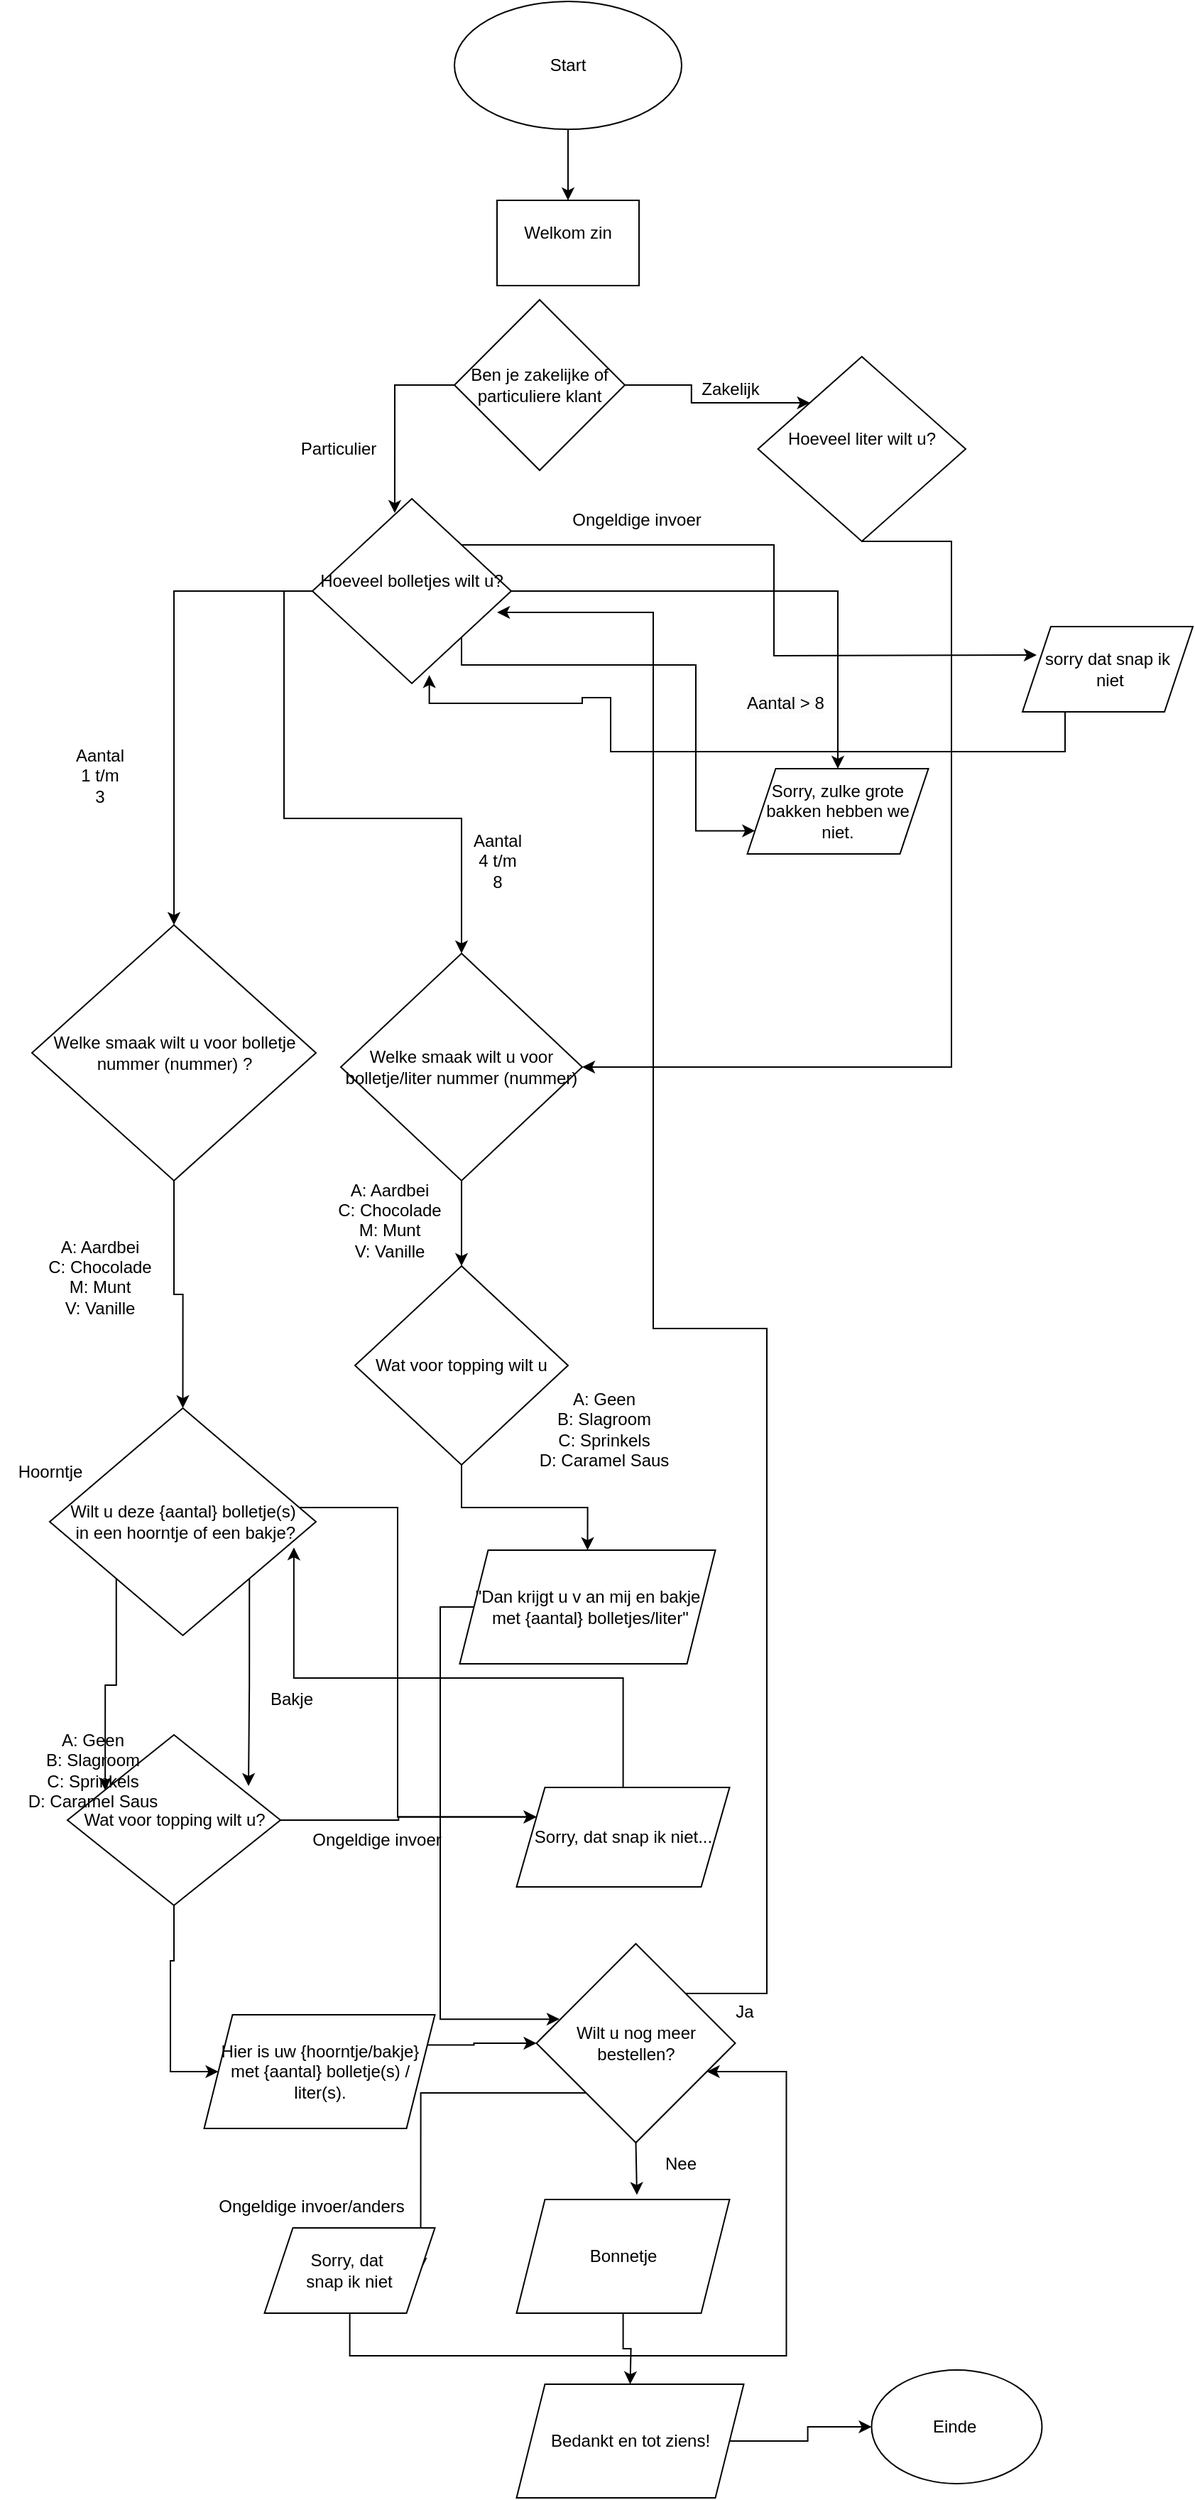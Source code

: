 <mxfile version="24.6.2" type="device">
  <diagram name="Pagina-1" id="2rsMsBV10NN7m0v9cmO4">
    <mxGraphModel dx="1750" dy="870" grid="1" gridSize="10" guides="1" tooltips="1" connect="1" arrows="1" fold="1" page="1" pageScale="1" pageWidth="827" pageHeight="1169" math="0" shadow="0">
      <root>
        <mxCell id="0" />
        <mxCell id="1" parent="0" />
        <mxCell id="YQT9bF_HIkWLTDOw1lmp-8" style="edgeStyle=orthogonalEdgeStyle;rounded=0;orthogonalLoop=1;jettySize=auto;html=1;exitX=0.5;exitY=1;exitDx=0;exitDy=0;entryX=0.5;entryY=0;entryDx=0;entryDy=0;" parent="1" source="YQT9bF_HIkWLTDOw1lmp-4" target="YQT9bF_HIkWLTDOw1lmp-7" edge="1">
          <mxGeometry relative="1" as="geometry" />
        </mxCell>
        <mxCell id="YQT9bF_HIkWLTDOw1lmp-4" value="Start" style="ellipse;whiteSpace=wrap;html=1;" parent="1" vertex="1">
          <mxGeometry x="340" y="10" width="160" height="90" as="geometry" />
        </mxCell>
        <mxCell id="YQT9bF_HIkWLTDOw1lmp-7" value="Welkom zin&lt;div&gt;&lt;br&gt;&lt;/div&gt;" style="rounded=0;whiteSpace=wrap;html=1;" parent="1" vertex="1">
          <mxGeometry x="370" y="150" width="100" height="60" as="geometry" />
        </mxCell>
        <mxCell id="BlB1RZ00LhgDGbWQuA9Q-24" style="edgeStyle=orthogonalEdgeStyle;rounded=0;orthogonalLoop=1;jettySize=auto;html=1;entryX=0.588;entryY=0.955;entryDx=0;entryDy=0;entryPerimeter=0;exitX=0.25;exitY=1;exitDx=0;exitDy=0;" parent="1" edge="1" target="jOECheKFQzNGMom73Tzw-1" source="YQT9bF_HIkWLTDOw1lmp-22">
          <mxGeometry relative="1" as="geometry">
            <mxPoint x="430" y="341.94" as="targetPoint" />
            <mxPoint x="770.023" y="378.06" as="sourcePoint" />
            <Array as="points">
              <mxPoint x="770" y="538" />
              <mxPoint x="450" y="538" />
              <mxPoint x="450" y="500" />
              <mxPoint x="430" y="500" />
              <mxPoint x="430" y="504" />
            </Array>
          </mxGeometry>
        </mxCell>
        <mxCell id="YQT9bF_HIkWLTDOw1lmp-22" value="sorry dat snap ik&lt;br&gt;&amp;nbsp;niet" style="shape=parallelogram;perimeter=parallelogramPerimeter;whiteSpace=wrap;html=1;fixedSize=1;" parent="1" vertex="1">
          <mxGeometry x="740" y="450" width="120" height="60" as="geometry" />
        </mxCell>
        <mxCell id="YQT9bF_HIkWLTDOw1lmp-30" value="Sorry, zulke grote bakken hebben we niet." style="shape=parallelogram;perimeter=parallelogramPerimeter;whiteSpace=wrap;html=1;fixedSize=1;" parent="1" vertex="1">
          <mxGeometry x="546.25" y="550" width="127.5" height="60" as="geometry" />
        </mxCell>
        <mxCell id="WGNCVHMDd5Py4phrD6J4-7" value="&quot;Dan krijgt u v an mij en bakje&lt;div&gt;&amp;nbsp;met {aantal} bolletjes/liter&quot;&lt;/div&gt;" style="shape=parallelogram;perimeter=parallelogramPerimeter;whiteSpace=wrap;html=1;fixedSize=1;" parent="1" vertex="1">
          <mxGeometry x="343.75" y="1100" width="180" height="80" as="geometry" />
        </mxCell>
        <mxCell id="jOECheKFQzNGMom73Tzw-21" style="edgeStyle=orthogonalEdgeStyle;rounded=0;orthogonalLoop=1;jettySize=auto;html=1;exitX=1;exitY=0.5;exitDx=0;exitDy=0;entryX=0.5;entryY=0;entryDx=0;entryDy=0;" parent="1" source="jOECheKFQzNGMom73Tzw-1" target="YQT9bF_HIkWLTDOw1lmp-30" edge="1">
          <mxGeometry relative="1" as="geometry" />
        </mxCell>
        <mxCell id="jOECheKFQzNGMom73Tzw-24" style="edgeStyle=orthogonalEdgeStyle;rounded=0;orthogonalLoop=1;jettySize=auto;html=1;exitX=1;exitY=0;exitDx=0;exitDy=0;entryX=0.5;entryY=0;entryDx=0;entryDy=0;" parent="1" source="jOECheKFQzNGMom73Tzw-1" edge="1">
          <mxGeometry relative="1" as="geometry">
            <mxPoint x="750" y="470" as="targetPoint" />
          </mxGeometry>
        </mxCell>
        <mxCell id="Pc3phLc8lNTFxIL4O3lG-28" style="edgeStyle=orthogonalEdgeStyle;rounded=0;orthogonalLoop=1;jettySize=auto;html=1;exitX=1;exitY=1;exitDx=0;exitDy=0;entryX=0;entryY=0.75;entryDx=0;entryDy=0;" parent="1" source="jOECheKFQzNGMom73Tzw-1" target="YQT9bF_HIkWLTDOw1lmp-30" edge="1">
          <mxGeometry relative="1" as="geometry">
            <Array as="points">
              <mxPoint x="510" y="477" />
              <mxPoint x="510" y="594" />
            </Array>
          </mxGeometry>
        </mxCell>
        <mxCell id="Pc3phLc8lNTFxIL4O3lG-29" style="edgeStyle=orthogonalEdgeStyle;rounded=0;orthogonalLoop=1;jettySize=auto;html=1;exitX=0;exitY=0.5;exitDx=0;exitDy=0;" parent="1" source="jOECheKFQzNGMom73Tzw-1" target="Pc3phLc8lNTFxIL4O3lG-26" edge="1">
          <mxGeometry relative="1" as="geometry" />
        </mxCell>
        <mxCell id="Pc3phLc8lNTFxIL4O3lG-31" style="edgeStyle=orthogonalEdgeStyle;rounded=0;orthogonalLoop=1;jettySize=auto;html=1;exitX=0;exitY=0.5;exitDx=0;exitDy=0;entryX=0.5;entryY=0;entryDx=0;entryDy=0;" parent="1" source="jOECheKFQzNGMom73Tzw-1" target="Pc3phLc8lNTFxIL4O3lG-30" edge="1">
          <mxGeometry relative="1" as="geometry" />
        </mxCell>
        <mxCell id="jOECheKFQzNGMom73Tzw-1" value="&lt;div&gt;&lt;span style=&quot;background-color: initial;&quot;&gt;Hoeveel bolletjes wilt u?&lt;/span&gt;&lt;br&gt;&lt;/div&gt;&lt;div&gt;&lt;span style=&quot;background-color: initial;&quot;&gt;&lt;br&gt;&lt;/span&gt;&lt;/div&gt;" style="rhombus;whiteSpace=wrap;html=1;" parent="1" vertex="1">
          <mxGeometry x="240" y="360" width="140" height="130" as="geometry" />
        </mxCell>
        <mxCell id="jOECheKFQzNGMom73Tzw-19" value="&lt;span style=&quot;text-wrap: wrap;&quot;&gt;Aantal 4 t/m 8&lt;/span&gt;" style="text;html=1;align=center;verticalAlign=middle;resizable=0;points=[];autosize=1;strokeColor=none;fillColor=none;" parent="1" vertex="1">
          <mxGeometry x="320" y="600" width="100" height="30" as="geometry" />
        </mxCell>
        <mxCell id="jOECheKFQzNGMom73Tzw-20" value="&lt;span style=&quot;text-wrap: wrap;&quot;&gt;Aantal 1 t/m 3&lt;/span&gt;" style="text;html=1;align=center;verticalAlign=middle;resizable=0;points=[];autosize=1;strokeColor=none;fillColor=none;" parent="1" vertex="1">
          <mxGeometry x="40" y="540" width="100" height="30" as="geometry" />
        </mxCell>
        <mxCell id="jOECheKFQzNGMom73Tzw-22" value="&lt;span style=&quot;color: rgb(0, 0, 0); font-family: Helvetica; font-size: 12px; font-style: normal; font-variant-ligatures: normal; font-variant-caps: normal; font-weight: 400; letter-spacing: normal; orphans: 2; text-align: center; text-indent: 0px; text-transform: none; widows: 2; word-spacing: 0px; -webkit-text-stroke-width: 0px; white-space: normal; background-color: rgb(251, 251, 251); text-decoration-thickness: initial; text-decoration-style: initial; text-decoration-color: initial; display: inline !important; float: none;&quot;&gt;Aantal &amp;gt; 8&lt;/span&gt;" style="text;whiteSpace=wrap;html=1;" parent="1" vertex="1">
          <mxGeometry x="543.75" y="490" width="90" height="40" as="geometry" />
        </mxCell>
        <mxCell id="jOECheKFQzNGMom73Tzw-25" value="Ongeldige invoer" style="text;html=1;align=center;verticalAlign=middle;resizable=0;points=[];autosize=1;strokeColor=none;fillColor=none;" parent="1" vertex="1">
          <mxGeometry x="412.75" y="360" width="110" height="30" as="geometry" />
        </mxCell>
        <mxCell id="Pc3phLc8lNTFxIL4O3lG-58" style="edgeStyle=orthogonalEdgeStyle;rounded=0;orthogonalLoop=1;jettySize=auto;html=1;entryX=0;entryY=0.25;entryDx=0;entryDy=0;" parent="1" source="jOECheKFQzNGMom73Tzw-26" target="Pc3phLc8lNTFxIL4O3lG-38" edge="1">
          <mxGeometry relative="1" as="geometry">
            <Array as="points">
              <mxPoint x="300" y="1070" />
              <mxPoint x="300" y="1288" />
            </Array>
          </mxGeometry>
        </mxCell>
        <mxCell id="jOECheKFQzNGMom73Tzw-26" value="Wilt u deze {aantal} bolletje(s)&lt;div&gt;&amp;nbsp;in een hoorntje&lt;span style=&quot;background-color: initial;&quot;&gt;&amp;nbsp;of een bakje?&lt;/span&gt;&lt;/div&gt;" style="rhombus;whiteSpace=wrap;html=1;" parent="1" vertex="1">
          <mxGeometry x="55" y="1000" width="187.5" height="160" as="geometry" />
        </mxCell>
        <mxCell id="Pc3phLc8lNTFxIL4O3lG-7" value="&lt;span style=&quot;text-wrap: wrap;&quot;&gt;Hoorntje&lt;/span&gt;" style="text;html=1;align=center;verticalAlign=middle;resizable=0;points=[];autosize=1;strokeColor=none;fillColor=none;" parent="1" vertex="1">
          <mxGeometry x="20" y="1030" width="70" height="30" as="geometry" />
        </mxCell>
        <mxCell id="Pc3phLc8lNTFxIL4O3lG-33" style="edgeStyle=orthogonalEdgeStyle;rounded=0;orthogonalLoop=1;jettySize=auto;html=1;exitX=0.5;exitY=1;exitDx=0;exitDy=0;entryX=0.5;entryY=0;entryDx=0;entryDy=0;" parent="1" source="Pc3phLc8lNTFxIL4O3lG-26" target="jOECheKFQzNGMom73Tzw-26" edge="1">
          <mxGeometry relative="1" as="geometry" />
        </mxCell>
        <mxCell id="Pc3phLc8lNTFxIL4O3lG-26" value="Welke smaak wilt u voor bolletje nummer (nummer) ?" style="rhombus;whiteSpace=wrap;html=1;" parent="1" vertex="1">
          <mxGeometry x="42.5" y="660" width="200" height="180" as="geometry" />
        </mxCell>
        <mxCell id="Pc3phLc8lNTFxIL4O3lG-71" style="edgeStyle=orthogonalEdgeStyle;rounded=0;orthogonalLoop=1;jettySize=auto;html=1;exitX=0.5;exitY=1;exitDx=0;exitDy=0;entryX=0.5;entryY=0;entryDx=0;entryDy=0;" parent="1" source="Pc3phLc8lNTFxIL4O3lG-30" target="Pc3phLc8lNTFxIL4O3lG-70" edge="1">
          <mxGeometry relative="1" as="geometry" />
        </mxCell>
        <mxCell id="Pc3phLc8lNTFxIL4O3lG-30" value="Welke smaak wilt u voor bolletje/liter nummer (nummer)" style="rhombus;whiteSpace=wrap;html=1;" parent="1" vertex="1">
          <mxGeometry x="260" y="680" width="170" height="160" as="geometry" />
        </mxCell>
        <mxCell id="Pc3phLc8lNTFxIL4O3lG-34" value="A: Aardbei&lt;div&gt;C: Chocolade&lt;/div&gt;&lt;div&gt;M: Munt&lt;br&gt;&lt;/div&gt;&lt;div&gt;V: Vanille&lt;/div&gt;&lt;div&gt;&lt;br&gt;&lt;/div&gt;" style="text;html=1;align=center;verticalAlign=middle;resizable=0;points=[];autosize=1;strokeColor=none;fillColor=none;" parent="1" vertex="1">
          <mxGeometry x="40" y="870" width="100" height="90" as="geometry" />
        </mxCell>
        <mxCell id="Pc3phLc8lNTFxIL4O3lG-37" value="&lt;span style=&quot;text-wrap: wrap;&quot;&gt;Bakje&lt;/span&gt;" style="text;html=1;align=center;verticalAlign=middle;resizable=0;points=[];autosize=1;strokeColor=none;fillColor=none;" parent="1" vertex="1">
          <mxGeometry x="200" y="1190" width="50" height="30" as="geometry" />
        </mxCell>
        <mxCell id="Pc3phLc8lNTFxIL4O3lG-38" value="Sorry, dat snap ik niet..." style="shape=parallelogram;perimeter=parallelogramPerimeter;whiteSpace=wrap;html=1;fixedSize=1;" parent="1" vertex="1">
          <mxGeometry x="383.75" y="1267" width="150" height="70" as="geometry" />
        </mxCell>
        <mxCell id="Pc3phLc8lNTFxIL4O3lG-40" style="edgeStyle=orthogonalEdgeStyle;rounded=0;orthogonalLoop=1;jettySize=auto;html=1;exitX=1;exitY=0.25;exitDx=0;exitDy=0;entryX=0;entryY=0.5;entryDx=0;entryDy=0;" parent="1" source="Pc3phLc8lNTFxIL4O3lG-41" target="Pc3phLc8lNTFxIL4O3lG-43" edge="1">
          <mxGeometry relative="1" as="geometry">
            <Array as="points">
              <mxPoint x="353.75" y="1448" />
              <mxPoint x="353.75" y="1447" />
            </Array>
          </mxGeometry>
        </mxCell>
        <mxCell id="Pc3phLc8lNTFxIL4O3lG-41" value="Hier is uw {hoorntje/bakje} met {aantal} bolletje(s) / liter(s)." style="shape=parallelogram;perimeter=parallelogramPerimeter;whiteSpace=wrap;html=1;fixedSize=1;" parent="1" vertex="1">
          <mxGeometry x="163.75" y="1427" width="162.5" height="80" as="geometry" />
        </mxCell>
        <mxCell id="Pc3phLc8lNTFxIL4O3lG-42" style="edgeStyle=orthogonalEdgeStyle;rounded=0;orthogonalLoop=1;jettySize=auto;html=1;exitX=0;exitY=1;exitDx=0;exitDy=0;entryX=1;entryY=0.5;entryDx=0;entryDy=0;" parent="1" source="Pc3phLc8lNTFxIL4O3lG-43" target="Pc3phLc8lNTFxIL4O3lG-50" edge="1">
          <mxGeometry relative="1" as="geometry" />
        </mxCell>
        <mxCell id="Pc3phLc8lNTFxIL4O3lG-43" value="Wilt u nog meer bestellen?" style="rhombus;whiteSpace=wrap;html=1;" parent="1" vertex="1">
          <mxGeometry x="397.75" y="1377" width="140" height="140" as="geometry" />
        </mxCell>
        <mxCell id="Pc3phLc8lNTFxIL4O3lG-45" style="edgeStyle=orthogonalEdgeStyle;rounded=0;orthogonalLoop=1;jettySize=auto;html=1;entryX=0.5;entryY=0;entryDx=0;entryDy=0;" parent="1" source="Pc3phLc8lNTFxIL4O3lG-46" edge="1">
          <mxGeometry relative="1" as="geometry">
            <mxPoint x="463.75" y="1687" as="targetPoint" />
          </mxGeometry>
        </mxCell>
        <mxCell id="Pc3phLc8lNTFxIL4O3lG-46" value="Bonnetje" style="shape=parallelogram;perimeter=parallelogramPerimeter;whiteSpace=wrap;html=1;fixedSize=1;" parent="1" vertex="1">
          <mxGeometry x="383.75" y="1557" width="150" height="80" as="geometry" />
        </mxCell>
        <mxCell id="Pc3phLc8lNTFxIL4O3lG-47" style="edgeStyle=orthogonalEdgeStyle;rounded=0;orthogonalLoop=1;jettySize=auto;html=1;exitX=0.5;exitY=1;exitDx=0;exitDy=0;entryX=0.565;entryY=-0.04;entryDx=0;entryDy=0;entryPerimeter=0;" parent="1" source="Pc3phLc8lNTFxIL4O3lG-43" target="Pc3phLc8lNTFxIL4O3lG-46" edge="1">
          <mxGeometry relative="1" as="geometry" />
        </mxCell>
        <mxCell id="Pc3phLc8lNTFxIL4O3lG-48" value="Nee" style="text;html=1;align=center;verticalAlign=middle;resizable=0;points=[];autosize=1;strokeColor=none;fillColor=none;" parent="1" vertex="1">
          <mxGeometry x="473.75" y="1517" width="50" height="30" as="geometry" />
        </mxCell>
        <mxCell id="Pc3phLc8lNTFxIL4O3lG-49" style="edgeStyle=orthogonalEdgeStyle;rounded=0;orthogonalLoop=1;jettySize=auto;html=1;" parent="1" source="Pc3phLc8lNTFxIL4O3lG-50" target="Pc3phLc8lNTFxIL4O3lG-43" edge="1">
          <mxGeometry relative="1" as="geometry">
            <Array as="points">
              <mxPoint x="266.75" y="1667" />
              <mxPoint x="573.75" y="1667" />
              <mxPoint x="573.75" y="1467" />
            </Array>
          </mxGeometry>
        </mxCell>
        <mxCell id="Pc3phLc8lNTFxIL4O3lG-50" value="Sorry, dat&amp;nbsp;&lt;div&gt;snap ik niet&lt;/div&gt;" style="shape=parallelogram;perimeter=parallelogramPerimeter;whiteSpace=wrap;html=1;fixedSize=1;" parent="1" vertex="1">
          <mxGeometry x="206.25" y="1577" width="120" height="60" as="geometry" />
        </mxCell>
        <mxCell id="Pc3phLc8lNTFxIL4O3lG-51" value="Ongeldige invoer/anders" style="text;html=1;align=center;verticalAlign=middle;resizable=0;points=[];autosize=1;strokeColor=none;fillColor=none;" parent="1" vertex="1">
          <mxGeometry x="163.75" y="1547" width="150" height="30" as="geometry" />
        </mxCell>
        <mxCell id="Pc3phLc8lNTFxIL4O3lG-53" value="Einde&amp;nbsp;" style="ellipse;whiteSpace=wrap;html=1;" parent="1" vertex="1">
          <mxGeometry x="633.75" y="1677" width="120" height="80" as="geometry" />
        </mxCell>
        <mxCell id="Pc3phLc8lNTFxIL4O3lG-54" value="" style="edgeStyle=orthogonalEdgeStyle;rounded=0;orthogonalLoop=1;jettySize=auto;html=1;" parent="1" source="Pc3phLc8lNTFxIL4O3lG-55" target="Pc3phLc8lNTFxIL4O3lG-53" edge="1">
          <mxGeometry relative="1" as="geometry" />
        </mxCell>
        <mxCell id="Pc3phLc8lNTFxIL4O3lG-55" value="Bedankt en tot ziens!" style="shape=parallelogram;perimeter=parallelogramPerimeter;whiteSpace=wrap;html=1;fixedSize=1;" parent="1" vertex="1">
          <mxGeometry x="383.75" y="1687" width="160" height="80" as="geometry" />
        </mxCell>
        <mxCell id="Pc3phLc8lNTFxIL4O3lG-59" value="Ongeldige invoer" style="text;html=1;align=center;verticalAlign=middle;resizable=0;points=[];autosize=1;strokeColor=none;fillColor=none;" parent="1" vertex="1">
          <mxGeometry x="230" y="1289" width="110" height="30" as="geometry" />
        </mxCell>
        <mxCell id="Pc3phLc8lNTFxIL4O3lG-63" style="edgeStyle=orthogonalEdgeStyle;rounded=0;orthogonalLoop=1;jettySize=auto;html=1;exitX=1;exitY=0.5;exitDx=0;exitDy=0;entryX=0;entryY=0.25;entryDx=0;entryDy=0;" parent="1" source="Pc3phLc8lNTFxIL4O3lG-60" target="Pc3phLc8lNTFxIL4O3lG-38" edge="1">
          <mxGeometry relative="1" as="geometry" />
        </mxCell>
        <mxCell id="Pc3phLc8lNTFxIL4O3lG-64" style="edgeStyle=orthogonalEdgeStyle;rounded=0;orthogonalLoop=1;jettySize=auto;html=1;exitX=0.5;exitY=1;exitDx=0;exitDy=0;entryX=0;entryY=0.5;entryDx=0;entryDy=0;" parent="1" source="Pc3phLc8lNTFxIL4O3lG-60" target="Pc3phLc8lNTFxIL4O3lG-41" edge="1">
          <mxGeometry relative="1" as="geometry">
            <mxPoint x="142" y="1470" as="targetPoint" />
            <Array as="points">
              <mxPoint x="143" y="1389" />
              <mxPoint x="140" y="1389" />
              <mxPoint x="140" y="1467" />
            </Array>
          </mxGeometry>
        </mxCell>
        <mxCell id="Pc3phLc8lNTFxIL4O3lG-60" value="Wat voor topping wilt u?" style="rhombus;whiteSpace=wrap;html=1;" parent="1" vertex="1">
          <mxGeometry x="67.5" y="1230" width="150" height="120" as="geometry" />
        </mxCell>
        <mxCell id="Pc3phLc8lNTFxIL4O3lG-61" style="edgeStyle=orthogonalEdgeStyle;rounded=0;orthogonalLoop=1;jettySize=auto;html=1;exitX=0;exitY=1;exitDx=0;exitDy=0;entryX=0.177;entryY=0.325;entryDx=0;entryDy=0;entryPerimeter=0;" parent="1" source="jOECheKFQzNGMom73Tzw-26" target="Pc3phLc8lNTFxIL4O3lG-60" edge="1">
          <mxGeometry relative="1" as="geometry" />
        </mxCell>
        <mxCell id="Pc3phLc8lNTFxIL4O3lG-62" style="edgeStyle=orthogonalEdgeStyle;rounded=0;orthogonalLoop=1;jettySize=auto;html=1;exitX=1;exitY=1;exitDx=0;exitDy=0;entryX=0.85;entryY=0.3;entryDx=0;entryDy=0;entryPerimeter=0;" parent="1" source="jOECheKFQzNGMom73Tzw-26" target="Pc3phLc8lNTFxIL4O3lG-60" edge="1">
          <mxGeometry relative="1" as="geometry" />
        </mxCell>
        <mxCell id="Pc3phLc8lNTFxIL4O3lG-66" value="A: Geen&lt;div&gt;B: Slagroom&lt;/div&gt;&lt;div&gt;C: Sprinkels&lt;/div&gt;&lt;div&gt;D: Caramel Saus&lt;/div&gt;" style="text;html=1;align=center;verticalAlign=middle;resizable=0;points=[];autosize=1;strokeColor=none;fillColor=none;" parent="1" vertex="1">
          <mxGeometry x="30" y="1220" width="110" height="70" as="geometry" />
        </mxCell>
        <mxCell id="Pc3phLc8lNTFxIL4O3lG-68" value="Ja" style="text;html=1;align=center;verticalAlign=middle;resizable=0;points=[];autosize=1;strokeColor=none;fillColor=none;" parent="1" vertex="1">
          <mxGeometry x="523.75" y="1410" width="40" height="30" as="geometry" />
        </mxCell>
        <mxCell id="Pc3phLc8lNTFxIL4O3lG-69" style="edgeStyle=orthogonalEdgeStyle;rounded=0;orthogonalLoop=1;jettySize=auto;html=1;exitX=1;exitY=0;exitDx=0;exitDy=0;entryX=0.929;entryY=0.615;entryDx=0;entryDy=0;entryPerimeter=0;" parent="1" source="Pc3phLc8lNTFxIL4O3lG-43" target="jOECheKFQzNGMom73Tzw-1" edge="1">
          <mxGeometry relative="1" as="geometry">
            <Array as="points">
              <mxPoint x="560" y="1412" />
              <mxPoint x="560" y="944" />
              <mxPoint x="480" y="944" />
            </Array>
          </mxGeometry>
        </mxCell>
        <mxCell id="Pc3phLc8lNTFxIL4O3lG-72" style="edgeStyle=orthogonalEdgeStyle;rounded=0;orthogonalLoop=1;jettySize=auto;html=1;exitX=0.5;exitY=1;exitDx=0;exitDy=0;entryX=0.5;entryY=0;entryDx=0;entryDy=0;" parent="1" source="Pc3phLc8lNTFxIL4O3lG-70" target="WGNCVHMDd5Py4phrD6J4-7" edge="1">
          <mxGeometry relative="1" as="geometry" />
        </mxCell>
        <mxCell id="Pc3phLc8lNTFxIL4O3lG-70" value="Wat voor topping wilt u" style="rhombus;whiteSpace=wrap;html=1;" parent="1" vertex="1">
          <mxGeometry x="270" y="900" width="150" height="140" as="geometry" />
        </mxCell>
        <mxCell id="Pc3phLc8lNTFxIL4O3lG-73" value="A: Geen&lt;div&gt;B: Slagroom&lt;/div&gt;&lt;div&gt;C: Sprinkels&lt;/div&gt;&lt;div&gt;D: Caramel Saus&lt;/div&gt;" style="text;html=1;align=center;verticalAlign=middle;resizable=0;points=[];autosize=1;strokeColor=none;fillColor=none;" parent="1" vertex="1">
          <mxGeometry x="390" y="980" width="110" height="70" as="geometry" />
        </mxCell>
        <mxCell id="Pc3phLc8lNTFxIL4O3lG-74" value="A: Aardbei&lt;div&gt;C: Chocolade&lt;/div&gt;&lt;div&gt;M: Munt&lt;br&gt;&lt;/div&gt;&lt;div&gt;V: Vanille&lt;/div&gt;&lt;div&gt;&lt;br&gt;&lt;/div&gt;" style="text;html=1;align=center;verticalAlign=middle;resizable=0;points=[];autosize=1;strokeColor=none;fillColor=none;" parent="1" vertex="1">
          <mxGeometry x="243.75" y="830" width="100" height="90" as="geometry" />
        </mxCell>
        <mxCell id="Pc3phLc8lNTFxIL4O3lG-76" style="edgeStyle=orthogonalEdgeStyle;rounded=0;orthogonalLoop=1;jettySize=auto;html=1;entryX=0.116;entryY=0.379;entryDx=0;entryDy=0;entryPerimeter=0;" parent="1" source="WGNCVHMDd5Py4phrD6J4-7" target="Pc3phLc8lNTFxIL4O3lG-43" edge="1">
          <mxGeometry relative="1" as="geometry">
            <Array as="points">
              <mxPoint x="330" y="1140" />
              <mxPoint x="330" y="1430" />
            </Array>
          </mxGeometry>
        </mxCell>
        <mxCell id="Pc3phLc8lNTFxIL4O3lG-77" style="edgeStyle=orthogonalEdgeStyle;rounded=0;orthogonalLoop=1;jettySize=auto;html=1;entryX=0.917;entryY=0.613;entryDx=0;entryDy=0;entryPerimeter=0;" parent="1" source="Pc3phLc8lNTFxIL4O3lG-38" target="jOECheKFQzNGMom73Tzw-26" edge="1">
          <mxGeometry relative="1" as="geometry">
            <Array as="points">
              <mxPoint x="459" y="1190" />
              <mxPoint x="227" y="1190" />
            </Array>
          </mxGeometry>
        </mxCell>
        <mxCell id="Q9qOgmZvslPVxfxiLdpE-4" style="edgeStyle=orthogonalEdgeStyle;rounded=0;orthogonalLoop=1;jettySize=auto;html=1;exitX=0.5;exitY=1;exitDx=0;exitDy=0;entryX=1;entryY=0.5;entryDx=0;entryDy=0;" edge="1" parent="1" source="Q9qOgmZvslPVxfxiLdpE-2" target="Pc3phLc8lNTFxIL4O3lG-30">
          <mxGeometry relative="1" as="geometry">
            <Array as="points">
              <mxPoint x="690" y="390" />
              <mxPoint x="690" y="760" />
            </Array>
          </mxGeometry>
        </mxCell>
        <mxCell id="Q9qOgmZvslPVxfxiLdpE-2" value="Hoeveel liter wilt u?&lt;div&gt;&lt;br&gt;&lt;/div&gt;" style="rhombus;whiteSpace=wrap;html=1;" vertex="1" parent="1">
          <mxGeometry x="553.75" y="260" width="146.25" height="130" as="geometry" />
        </mxCell>
        <mxCell id="Q9qOgmZvslPVxfxiLdpE-6" style="edgeStyle=orthogonalEdgeStyle;rounded=0;orthogonalLoop=1;jettySize=auto;html=1;exitX=1;exitY=0.5;exitDx=0;exitDy=0;entryX=0;entryY=0;entryDx=0;entryDy=0;" edge="1" parent="1" source="Q9qOgmZvslPVxfxiLdpE-5" target="Q9qOgmZvslPVxfxiLdpE-2">
          <mxGeometry relative="1" as="geometry" />
        </mxCell>
        <mxCell id="Q9qOgmZvslPVxfxiLdpE-5" value="Ben je zakelijke of particuliere klant" style="rhombus;whiteSpace=wrap;html=1;" vertex="1" parent="1">
          <mxGeometry x="340" y="220" width="120" height="120" as="geometry" />
        </mxCell>
        <mxCell id="Q9qOgmZvslPVxfxiLdpE-7" value="Zakelijk&lt;div&gt;&lt;br&gt;&lt;/div&gt;" style="text;html=1;align=center;verticalAlign=middle;resizable=0;points=[];autosize=1;strokeColor=none;fillColor=none;" vertex="1" parent="1">
          <mxGeometry x="503.75" y="270" width="60" height="40" as="geometry" />
        </mxCell>
        <mxCell id="Q9qOgmZvslPVxfxiLdpE-8" style="edgeStyle=orthogonalEdgeStyle;rounded=0;orthogonalLoop=1;jettySize=auto;html=1;exitX=0;exitY=0.5;exitDx=0;exitDy=0;entryX=0.414;entryY=0.077;entryDx=0;entryDy=0;entryPerimeter=0;" edge="1" parent="1" source="Q9qOgmZvslPVxfxiLdpE-5" target="jOECheKFQzNGMom73Tzw-1">
          <mxGeometry relative="1" as="geometry" />
        </mxCell>
        <mxCell id="Q9qOgmZvslPVxfxiLdpE-9" value="Particulier" style="text;html=1;align=center;verticalAlign=middle;resizable=0;points=[];autosize=1;strokeColor=none;fillColor=none;" vertex="1" parent="1">
          <mxGeometry x="217.5" y="310" width="80" height="30" as="geometry" />
        </mxCell>
      </root>
    </mxGraphModel>
  </diagram>
</mxfile>
